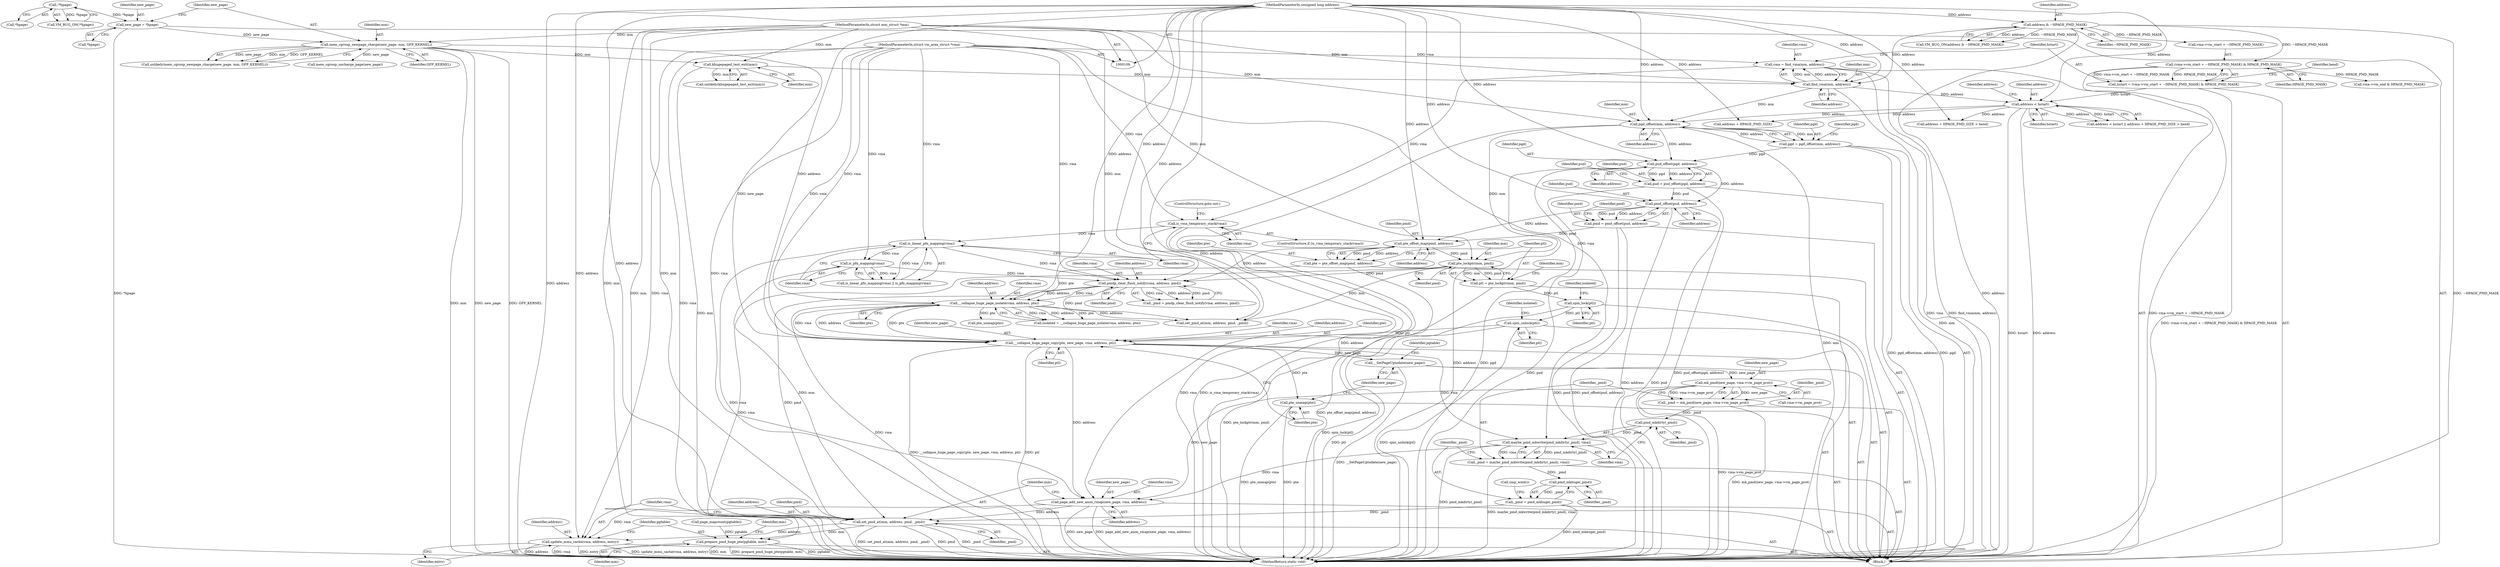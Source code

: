 digraph "0_linux_78f11a255749d09025f54d4e2df4fbcb031530e2@API" {
"1000353" [label="(Call,__collapse_huge_page_copy(pte, new_page, vma, address, ptl))"];
"1000311" [label="(Call,__collapse_huge_page_isolate(vma, address, pte))"];
"1000298" [label="(Call,pmdp_clear_flush_notify(vma, address, pmd))"];
"1000236" [label="(Call,is_linear_pfn_mapping(vma))"];
"1000231" [label="(Call,is_vma_temporary_stack(vma))"];
"1000167" [label="(Call,vma = find_vma(mm, address))"];
"1000169" [label="(Call,find_vma(mm, address))"];
"1000164" [label="(Call,khugepaged_test_exit(mm))"];
"1000141" [label="(Call,mem_cgroup_newpage_charge(new_page, mm, GFP_KERNEL))"];
"1000135" [label="(Call,new_page = *hpage)"];
"1000132" [label="(Call,!*hpage)"];
"1000110" [label="(MethodParameterIn,struct mm_struct *mm)"];
"1000128" [label="(Call,address & ~HPAGE_PMD_MASK)"];
"1000111" [label="(MethodParameterIn,unsigned long address)"];
"1000113" [label="(MethodParameterIn,struct vm_area_struct *vma)"];
"1000238" [label="(Call,is_pfn_mapping(vma))"];
"1000283" [label="(Call,pte_offset_map(pmd, address))"];
"1000262" [label="(Call,pmd = pmd_offset(pud, address))"];
"1000264" [label="(Call,pmd_offset(pud, address))"];
"1000251" [label="(Call,pud = pud_offset(pgd, address))"];
"1000253" [label="(Call,pud_offset(pgd, address))"];
"1000240" [label="(Call,pgd = pgd_offset(mm, address))"];
"1000242" [label="(Call,pgd_offset(mm, address))"];
"1000190" [label="(Call,address < hstart)"];
"1000172" [label="(Call,hstart = (vma->vm_start + ~HPAGE_PMD_MASK) & HPAGE_PMD_MASK)"];
"1000174" [label="(Call,(vma->vm_start + ~HPAGE_PMD_MASK) & HPAGE_PMD_MASK)"];
"1000288" [label="(Call,pte_lockptr(mm, pmd))"];
"1000281" [label="(Call,pte = pte_offset_map(pmd, address))"];
"1000315" [label="(Call,spin_unlock(ptl))"];
"1000307" [label="(Call,spin_lock(ptl))"];
"1000286" [label="(Call,ptl = pte_lockptr(mm, pmd))"];
"1000359" [label="(Call,pte_unmap(pte))"];
"1000361" [label="(Call,__SetPageUptodate(new_page))"];
"1000379" [label="(Call,mk_pmd(new_page, vma->vm_page_prot))"];
"1000377" [label="(Call,_pmd = mk_pmd(new_page, vma->vm_page_prot))"];
"1000387" [label="(Call,pmd_mkdirty(_pmd))"];
"1000386" [label="(Call,maybe_pmd_mkwrite(pmd_mkdirty(_pmd), vma))"];
"1000384" [label="(Call,_pmd = maybe_pmd_mkwrite(pmd_mkdirty(_pmd), vma))"];
"1000392" [label="(Call,pmd_mkhuge(_pmd))"];
"1000390" [label="(Call,_pmd = pmd_mkhuge(_pmd))"];
"1000409" [label="(Call,set_pmd_at(mm, address, pmd, _pmd))"];
"1000414" [label="(Call,update_mmu_cache(vma, address, entry))"];
"1000418" [label="(Call,prepare_pmd_huge_pte(pgtable, mm))"];
"1000405" [label="(Call,page_add_new_anon_rmap(new_page, vma, address))"];
"1000241" [label="(Identifier,pgd)"];
"1000243" [label="(Identifier,mm)"];
"1000254" [label="(Identifier,pgd)"];
"1000231" [label="(Call,is_vma_temporary_stack(vma))"];
"1000355" [label="(Identifier,new_page)"];
"1000170" [label="(Identifier,mm)"];
"1000284" [label="(Identifier,pmd)"];
"1000314" [label="(Identifier,pte)"];
"1000322" [label="(Call,pte_unmap(pte))"];
"1000266" [label="(Identifier,address)"];
"1000249" [label="(Identifier,pgd)"];
"1000262" [label="(Call,pmd = pmd_offset(pud, address))"];
"1000133" [label="(Call,*hpage)"];
"1000283" [label="(Call,pte_offset_map(pmd, address))"];
"1000171" [label="(Identifier,address)"];
"1000413" [label="(Identifier,_pmd)"];
"1000137" [label="(Call,*hpage)"];
"1000129" [label="(Identifier,address)"];
"1000289" [label="(Identifier,mm)"];
"1000410" [label="(Identifier,mm)"];
"1000132" [label="(Call,!*hpage)"];
"1000309" [label="(Call,isolated = __collapse_huge_page_isolate(vma, address, pte))"];
"1000127" [label="(Call,VM_BUG_ON(address & ~HPAGE_PMD_MASK))"];
"1000356" [label="(Identifier,vma)"];
"1000316" [label="(Identifier,ptl)"];
"1000311" [label="(Call,__collapse_huge_page_isolate(vma, address, pte))"];
"1000381" [label="(Call,vma->vm_page_prot)"];
"1000377" [label="(Call,_pmd = mk_pmd(new_page, vma->vm_page_prot))"];
"1000394" [label="(Call,smp_wmb())"];
"1000242" [label="(Call,pgd_offset(mm, address))"];
"1000230" [label="(ControlStructure,if (is_vma_temporary_stack(vma)))"];
"1000310" [label="(Identifier,isolated)"];
"1000195" [label="(Identifier,address)"];
"1000393" [label="(Identifier,_pmd)"];
"1000180" [label="(Identifier,HPAGE_PMD_MASK)"];
"1000144" [label="(Identifier,GFP_KERNEL)"];
"1000173" [label="(Identifier,hstart)"];
"1000128" [label="(Call,address & ~HPAGE_PMD_MASK)"];
"1000407" [label="(Identifier,vma)"];
"1000419" [label="(Identifier,pgtable)"];
"1000313" [label="(Identifier,address)"];
"1000287" [label="(Identifier,ptl)"];
"1000244" [label="(Identifier,address)"];
"1000131" [label="(Call,VM_BUG_ON(!*hpage))"];
"1000264" [label="(Call,pmd_offset(pud, address))"];
"1000190" [label="(Call,address < hstart)"];
"1000334" [label="(Call,set_pmd_at(mm, address, pmd, _pmd))"];
"1000358" [label="(Identifier,ptl)"];
"1000406" [label="(Identifier,new_page)"];
"1000143" [label="(Identifier,mm)"];
"1000308" [label="(Identifier,ptl)"];
"1000130" [label="(Identifier,~HPAGE_PMD_MASK)"];
"1000285" [label="(Identifier,address)"];
"1000238" [label="(Call,is_pfn_mapping(vma))"];
"1000175" [label="(Call,vma->vm_start + ~HPAGE_PMD_MASK)"];
"1000141" [label="(Call,mem_cgroup_newpage_charge(new_page, mm, GFP_KERNEL))"];
"1000172" [label="(Call,hstart = (vma->vm_start + ~HPAGE_PMD_MASK) & HPAGE_PMD_MASK)"];
"1000191" [label="(Identifier,address)"];
"1000301" [label="(Identifier,pmd)"];
"1000140" [label="(Call,unlikely(mem_cgroup_newpage_charge(new_page, mm, GFP_KERNEL)))"];
"1000389" [label="(Identifier,vma)"];
"1000260" [label="(Identifier,pud)"];
"1000392" [label="(Call,pmd_mkhuge(_pmd))"];
"1000288" [label="(Call,pte_lockptr(mm, pmd))"];
"1000232" [label="(Identifier,vma)"];
"1000380" [label="(Identifier,new_page)"];
"1000183" [label="(Call,vma->vm_end & HPAGE_PMD_MASK)"];
"1000174" [label="(Call,(vma->vm_start + ~HPAGE_PMD_MASK) & HPAGE_PMD_MASK)"];
"1000251" [label="(Call,pud = pud_offset(pgd, address))"];
"1000414" [label="(Call,update_mmu_cache(vma, address, entry))"];
"1000307" [label="(Call,spin_lock(ptl))"];
"1000233" [label="(ControlStructure,goto out;)"];
"1000192" [label="(Identifier,hstart)"];
"1000444" [label="(Call,mem_cgroup_uncharge_page(new_page))"];
"1000385" [label="(Identifier,_pmd)"];
"1000418" [label="(Call,prepare_pmd_huge_pte(pgtable, mm))"];
"1000364" [label="(Identifier,pgtable)"];
"1000315" [label="(Call,spin_unlock(ptl))"];
"1000110" [label="(MethodParameterIn,struct mm_struct *mm)"];
"1000193" [label="(Call,address + HPAGE_PMD_SIZE > hend)"];
"1000362" [label="(Identifier,new_page)"];
"1000379" [label="(Call,mk_pmd(new_page, vma->vm_page_prot))"];
"1000411" [label="(Identifier,address)"];
"1000391" [label="(Identifier,_pmd)"];
"1000167" [label="(Call,vma = find_vma(mm, address))"];
"1000412" [label="(Identifier,pmd)"];
"1000360" [label="(Identifier,pte)"];
"1000265" [label="(Identifier,pud)"];
"1000417" [label="(Identifier,entry)"];
"1000420" [label="(Identifier,mm)"];
"1000423" [label="(Identifier,mm)"];
"1000384" [label="(Call,_pmd = maybe_pmd_mkwrite(pmd_mkdirty(_pmd), vma))"];
"1000135" [label="(Call,new_page = *hpage)"];
"1000239" [label="(Identifier,vma)"];
"1000189" [label="(Call,address < hstart || address + HPAGE_PMD_SIZE > hend)"];
"1000168" [label="(Identifier,vma)"];
"1000390" [label="(Call,_pmd = pmd_mkhuge(_pmd))"];
"1000182" [label="(Identifier,hend)"];
"1000272" [label="(Identifier,pmd)"];
"1000298" [label="(Call,pmdp_clear_flush_notify(vma, address, pmd))"];
"1000290" [label="(Identifier,pmd)"];
"1000300" [label="(Identifier,address)"];
"1000165" [label="(Identifier,mm)"];
"1000281" [label="(Call,pte = pte_offset_map(pmd, address))"];
"1000164" [label="(Call,khugepaged_test_exit(mm))"];
"1000357" [label="(Identifier,address)"];
"1000299" [label="(Identifier,vma)"];
"1000237" [label="(Identifier,vma)"];
"1000169" [label="(Call,find_vma(mm, address))"];
"1000113" [label="(MethodParameterIn,struct vm_area_struct *vma)"];
"1000296" [label="(Call,_pmd = pmdp_clear_flush_notify(vma, address, pmd))"];
"1000235" [label="(Call,is_linear_pfn_mapping(vma) || is_pfn_mapping(vma))"];
"1000263" [label="(Identifier,pmd)"];
"1000388" [label="(Identifier,_pmd)"];
"1000194" [label="(Call,address + HPAGE_PMD_SIZE)"];
"1000415" [label="(Identifier,vma)"];
"1000111" [label="(MethodParameterIn,unsigned long address)"];
"1000387" [label="(Call,pmd_mkdirty(_pmd))"];
"1000286" [label="(Call,ptl = pte_lockptr(mm, pmd))"];
"1000386" [label="(Call,maybe_pmd_mkwrite(pmd_mkdirty(_pmd), vma))"];
"1000252" [label="(Identifier,pud)"];
"1000361" [label="(Call,__SetPageUptodate(new_page))"];
"1000408" [label="(Identifier,address)"];
"1000354" [label="(Identifier,pte)"];
"1000294" [label="(Identifier,mm)"];
"1000136" [label="(Identifier,new_page)"];
"1000253" [label="(Call,pud_offset(pgd, address))"];
"1000374" [label="(Call,page_mapcount(pgtable))"];
"1000236" [label="(Call,is_linear_pfn_mapping(vma))"];
"1000115" [label="(Block,)"];
"1000240" [label="(Call,pgd = pgd_offset(mm, address))"];
"1000449" [label="(MethodReturn,static void)"];
"1000312" [label="(Identifier,vma)"];
"1000416" [label="(Identifier,address)"];
"1000142" [label="(Identifier,new_page)"];
"1000282" [label="(Identifier,pte)"];
"1000359" [label="(Call,pte_unmap(pte))"];
"1000353" [label="(Call,__collapse_huge_page_copy(pte, new_page, vma, address, ptl))"];
"1000378" [label="(Identifier,_pmd)"];
"1000409" [label="(Call,set_pmd_at(mm, address, pmd, _pmd))"];
"1000405" [label="(Call,page_add_new_anon_rmap(new_page, vma, address))"];
"1000320" [label="(Identifier,isolated)"];
"1000255" [label="(Identifier,address)"];
"1000163" [label="(Call,unlikely(khugepaged_test_exit(mm)))"];
"1000353" -> "1000115"  [label="AST: "];
"1000353" -> "1000358"  [label="CFG: "];
"1000354" -> "1000353"  [label="AST: "];
"1000355" -> "1000353"  [label="AST: "];
"1000356" -> "1000353"  [label="AST: "];
"1000357" -> "1000353"  [label="AST: "];
"1000358" -> "1000353"  [label="AST: "];
"1000360" -> "1000353"  [label="CFG: "];
"1000353" -> "1000449"  [label="DDG: __collapse_huge_page_copy(pte, new_page, vma, address, ptl)"];
"1000353" -> "1000449"  [label="DDG: ptl"];
"1000311" -> "1000353"  [label="DDG: pte"];
"1000311" -> "1000353"  [label="DDG: vma"];
"1000311" -> "1000353"  [label="DDG: address"];
"1000141" -> "1000353"  [label="DDG: new_page"];
"1000113" -> "1000353"  [label="DDG: vma"];
"1000111" -> "1000353"  [label="DDG: address"];
"1000315" -> "1000353"  [label="DDG: ptl"];
"1000353" -> "1000359"  [label="DDG: pte"];
"1000353" -> "1000361"  [label="DDG: new_page"];
"1000353" -> "1000386"  [label="DDG: vma"];
"1000353" -> "1000405"  [label="DDG: address"];
"1000311" -> "1000309"  [label="AST: "];
"1000311" -> "1000314"  [label="CFG: "];
"1000312" -> "1000311"  [label="AST: "];
"1000313" -> "1000311"  [label="AST: "];
"1000314" -> "1000311"  [label="AST: "];
"1000309" -> "1000311"  [label="CFG: "];
"1000311" -> "1000449"  [label="DDG: vma"];
"1000311" -> "1000309"  [label="DDG: vma"];
"1000311" -> "1000309"  [label="DDG: address"];
"1000311" -> "1000309"  [label="DDG: pte"];
"1000298" -> "1000311"  [label="DDG: vma"];
"1000298" -> "1000311"  [label="DDG: address"];
"1000113" -> "1000311"  [label="DDG: vma"];
"1000111" -> "1000311"  [label="DDG: address"];
"1000281" -> "1000311"  [label="DDG: pte"];
"1000311" -> "1000322"  [label="DDG: pte"];
"1000311" -> "1000334"  [label="DDG: address"];
"1000298" -> "1000296"  [label="AST: "];
"1000298" -> "1000301"  [label="CFG: "];
"1000299" -> "1000298"  [label="AST: "];
"1000300" -> "1000298"  [label="AST: "];
"1000301" -> "1000298"  [label="AST: "];
"1000296" -> "1000298"  [label="CFG: "];
"1000298" -> "1000296"  [label="DDG: vma"];
"1000298" -> "1000296"  [label="DDG: address"];
"1000298" -> "1000296"  [label="DDG: pmd"];
"1000236" -> "1000298"  [label="DDG: vma"];
"1000238" -> "1000298"  [label="DDG: vma"];
"1000113" -> "1000298"  [label="DDG: vma"];
"1000283" -> "1000298"  [label="DDG: address"];
"1000111" -> "1000298"  [label="DDG: address"];
"1000288" -> "1000298"  [label="DDG: pmd"];
"1000298" -> "1000334"  [label="DDG: pmd"];
"1000298" -> "1000409"  [label="DDG: pmd"];
"1000236" -> "1000235"  [label="AST: "];
"1000236" -> "1000237"  [label="CFG: "];
"1000237" -> "1000236"  [label="AST: "];
"1000239" -> "1000236"  [label="CFG: "];
"1000235" -> "1000236"  [label="CFG: "];
"1000236" -> "1000449"  [label="DDG: vma"];
"1000236" -> "1000235"  [label="DDG: vma"];
"1000231" -> "1000236"  [label="DDG: vma"];
"1000113" -> "1000236"  [label="DDG: vma"];
"1000236" -> "1000238"  [label="DDG: vma"];
"1000231" -> "1000230"  [label="AST: "];
"1000231" -> "1000232"  [label="CFG: "];
"1000232" -> "1000231"  [label="AST: "];
"1000233" -> "1000231"  [label="CFG: "];
"1000237" -> "1000231"  [label="CFG: "];
"1000231" -> "1000449"  [label="DDG: is_vma_temporary_stack(vma)"];
"1000231" -> "1000449"  [label="DDG: vma"];
"1000167" -> "1000231"  [label="DDG: vma"];
"1000113" -> "1000231"  [label="DDG: vma"];
"1000167" -> "1000115"  [label="AST: "];
"1000167" -> "1000169"  [label="CFG: "];
"1000168" -> "1000167"  [label="AST: "];
"1000169" -> "1000167"  [label="AST: "];
"1000173" -> "1000167"  [label="CFG: "];
"1000167" -> "1000449"  [label="DDG: vma"];
"1000167" -> "1000449"  [label="DDG: find_vma(mm, address)"];
"1000169" -> "1000167"  [label="DDG: mm"];
"1000169" -> "1000167"  [label="DDG: address"];
"1000113" -> "1000167"  [label="DDG: vma"];
"1000169" -> "1000171"  [label="CFG: "];
"1000170" -> "1000169"  [label="AST: "];
"1000171" -> "1000169"  [label="AST: "];
"1000169" -> "1000449"  [label="DDG: mm"];
"1000164" -> "1000169"  [label="DDG: mm"];
"1000110" -> "1000169"  [label="DDG: mm"];
"1000128" -> "1000169"  [label="DDG: address"];
"1000111" -> "1000169"  [label="DDG: address"];
"1000169" -> "1000190"  [label="DDG: address"];
"1000169" -> "1000242"  [label="DDG: mm"];
"1000164" -> "1000163"  [label="AST: "];
"1000164" -> "1000165"  [label="CFG: "];
"1000165" -> "1000164"  [label="AST: "];
"1000163" -> "1000164"  [label="CFG: "];
"1000164" -> "1000449"  [label="DDG: mm"];
"1000164" -> "1000163"  [label="DDG: mm"];
"1000141" -> "1000164"  [label="DDG: mm"];
"1000110" -> "1000164"  [label="DDG: mm"];
"1000141" -> "1000140"  [label="AST: "];
"1000141" -> "1000144"  [label="CFG: "];
"1000142" -> "1000141"  [label="AST: "];
"1000143" -> "1000141"  [label="AST: "];
"1000144" -> "1000141"  [label="AST: "];
"1000140" -> "1000141"  [label="CFG: "];
"1000141" -> "1000449"  [label="DDG: new_page"];
"1000141" -> "1000449"  [label="DDG: GFP_KERNEL"];
"1000141" -> "1000449"  [label="DDG: mm"];
"1000141" -> "1000140"  [label="DDG: new_page"];
"1000141" -> "1000140"  [label="DDG: mm"];
"1000141" -> "1000140"  [label="DDG: GFP_KERNEL"];
"1000135" -> "1000141"  [label="DDG: new_page"];
"1000110" -> "1000141"  [label="DDG: mm"];
"1000141" -> "1000444"  [label="DDG: new_page"];
"1000135" -> "1000115"  [label="AST: "];
"1000135" -> "1000137"  [label="CFG: "];
"1000136" -> "1000135"  [label="AST: "];
"1000137" -> "1000135"  [label="AST: "];
"1000142" -> "1000135"  [label="CFG: "];
"1000135" -> "1000449"  [label="DDG: *hpage"];
"1000132" -> "1000135"  [label="DDG: *hpage"];
"1000132" -> "1000131"  [label="AST: "];
"1000132" -> "1000133"  [label="CFG: "];
"1000133" -> "1000132"  [label="AST: "];
"1000131" -> "1000132"  [label="CFG: "];
"1000132" -> "1000131"  [label="DDG: *hpage"];
"1000110" -> "1000109"  [label="AST: "];
"1000110" -> "1000449"  [label="DDG: mm"];
"1000110" -> "1000242"  [label="DDG: mm"];
"1000110" -> "1000288"  [label="DDG: mm"];
"1000110" -> "1000334"  [label="DDG: mm"];
"1000110" -> "1000409"  [label="DDG: mm"];
"1000110" -> "1000418"  [label="DDG: mm"];
"1000128" -> "1000127"  [label="AST: "];
"1000128" -> "1000130"  [label="CFG: "];
"1000129" -> "1000128"  [label="AST: "];
"1000130" -> "1000128"  [label="AST: "];
"1000127" -> "1000128"  [label="CFG: "];
"1000128" -> "1000449"  [label="DDG: ~HPAGE_PMD_MASK"];
"1000128" -> "1000449"  [label="DDG: address"];
"1000128" -> "1000127"  [label="DDG: address"];
"1000128" -> "1000127"  [label="DDG: ~HPAGE_PMD_MASK"];
"1000111" -> "1000128"  [label="DDG: address"];
"1000128" -> "1000174"  [label="DDG: ~HPAGE_PMD_MASK"];
"1000128" -> "1000175"  [label="DDG: ~HPAGE_PMD_MASK"];
"1000111" -> "1000109"  [label="AST: "];
"1000111" -> "1000449"  [label="DDG: address"];
"1000111" -> "1000190"  [label="DDG: address"];
"1000111" -> "1000193"  [label="DDG: address"];
"1000111" -> "1000194"  [label="DDG: address"];
"1000111" -> "1000242"  [label="DDG: address"];
"1000111" -> "1000253"  [label="DDG: address"];
"1000111" -> "1000264"  [label="DDG: address"];
"1000111" -> "1000283"  [label="DDG: address"];
"1000111" -> "1000334"  [label="DDG: address"];
"1000111" -> "1000405"  [label="DDG: address"];
"1000111" -> "1000409"  [label="DDG: address"];
"1000111" -> "1000414"  [label="DDG: address"];
"1000113" -> "1000109"  [label="AST: "];
"1000113" -> "1000449"  [label="DDG: vma"];
"1000113" -> "1000238"  [label="DDG: vma"];
"1000113" -> "1000386"  [label="DDG: vma"];
"1000113" -> "1000405"  [label="DDG: vma"];
"1000113" -> "1000414"  [label="DDG: vma"];
"1000238" -> "1000235"  [label="AST: "];
"1000238" -> "1000239"  [label="CFG: "];
"1000239" -> "1000238"  [label="AST: "];
"1000235" -> "1000238"  [label="CFG: "];
"1000238" -> "1000449"  [label="DDG: vma"];
"1000238" -> "1000235"  [label="DDG: vma"];
"1000283" -> "1000281"  [label="AST: "];
"1000283" -> "1000285"  [label="CFG: "];
"1000284" -> "1000283"  [label="AST: "];
"1000285" -> "1000283"  [label="AST: "];
"1000281" -> "1000283"  [label="CFG: "];
"1000283" -> "1000281"  [label="DDG: pmd"];
"1000283" -> "1000281"  [label="DDG: address"];
"1000262" -> "1000283"  [label="DDG: pmd"];
"1000264" -> "1000283"  [label="DDG: address"];
"1000283" -> "1000288"  [label="DDG: pmd"];
"1000262" -> "1000115"  [label="AST: "];
"1000262" -> "1000264"  [label="CFG: "];
"1000263" -> "1000262"  [label="AST: "];
"1000264" -> "1000262"  [label="AST: "];
"1000272" -> "1000262"  [label="CFG: "];
"1000262" -> "1000449"  [label="DDG: pmd_offset(pud, address)"];
"1000262" -> "1000449"  [label="DDG: pmd"];
"1000264" -> "1000262"  [label="DDG: pud"];
"1000264" -> "1000262"  [label="DDG: address"];
"1000264" -> "1000266"  [label="CFG: "];
"1000265" -> "1000264"  [label="AST: "];
"1000266" -> "1000264"  [label="AST: "];
"1000264" -> "1000449"  [label="DDG: pud"];
"1000264" -> "1000449"  [label="DDG: address"];
"1000251" -> "1000264"  [label="DDG: pud"];
"1000253" -> "1000264"  [label="DDG: address"];
"1000251" -> "1000115"  [label="AST: "];
"1000251" -> "1000253"  [label="CFG: "];
"1000252" -> "1000251"  [label="AST: "];
"1000253" -> "1000251"  [label="AST: "];
"1000260" -> "1000251"  [label="CFG: "];
"1000251" -> "1000449"  [label="DDG: pud_offset(pgd, address)"];
"1000251" -> "1000449"  [label="DDG: pud"];
"1000253" -> "1000251"  [label="DDG: pgd"];
"1000253" -> "1000251"  [label="DDG: address"];
"1000253" -> "1000255"  [label="CFG: "];
"1000254" -> "1000253"  [label="AST: "];
"1000255" -> "1000253"  [label="AST: "];
"1000253" -> "1000449"  [label="DDG: address"];
"1000253" -> "1000449"  [label="DDG: pgd"];
"1000240" -> "1000253"  [label="DDG: pgd"];
"1000242" -> "1000253"  [label="DDG: address"];
"1000240" -> "1000115"  [label="AST: "];
"1000240" -> "1000242"  [label="CFG: "];
"1000241" -> "1000240"  [label="AST: "];
"1000242" -> "1000240"  [label="AST: "];
"1000249" -> "1000240"  [label="CFG: "];
"1000240" -> "1000449"  [label="DDG: pgd_offset(mm, address)"];
"1000240" -> "1000449"  [label="DDG: pgd"];
"1000242" -> "1000240"  [label="DDG: mm"];
"1000242" -> "1000240"  [label="DDG: address"];
"1000242" -> "1000244"  [label="CFG: "];
"1000243" -> "1000242"  [label="AST: "];
"1000244" -> "1000242"  [label="AST: "];
"1000242" -> "1000449"  [label="DDG: address"];
"1000242" -> "1000449"  [label="DDG: mm"];
"1000190" -> "1000242"  [label="DDG: address"];
"1000242" -> "1000288"  [label="DDG: mm"];
"1000190" -> "1000189"  [label="AST: "];
"1000190" -> "1000192"  [label="CFG: "];
"1000191" -> "1000190"  [label="AST: "];
"1000192" -> "1000190"  [label="AST: "];
"1000195" -> "1000190"  [label="CFG: "];
"1000189" -> "1000190"  [label="CFG: "];
"1000190" -> "1000449"  [label="DDG: address"];
"1000190" -> "1000449"  [label="DDG: hstart"];
"1000190" -> "1000189"  [label="DDG: address"];
"1000190" -> "1000189"  [label="DDG: hstart"];
"1000172" -> "1000190"  [label="DDG: hstart"];
"1000190" -> "1000193"  [label="DDG: address"];
"1000190" -> "1000194"  [label="DDG: address"];
"1000172" -> "1000115"  [label="AST: "];
"1000172" -> "1000174"  [label="CFG: "];
"1000173" -> "1000172"  [label="AST: "];
"1000174" -> "1000172"  [label="AST: "];
"1000182" -> "1000172"  [label="CFG: "];
"1000172" -> "1000449"  [label="DDG: (vma->vm_start + ~HPAGE_PMD_MASK) & HPAGE_PMD_MASK"];
"1000174" -> "1000172"  [label="DDG: vma->vm_start + ~HPAGE_PMD_MASK"];
"1000174" -> "1000172"  [label="DDG: HPAGE_PMD_MASK"];
"1000174" -> "1000180"  [label="CFG: "];
"1000175" -> "1000174"  [label="AST: "];
"1000180" -> "1000174"  [label="AST: "];
"1000174" -> "1000449"  [label="DDG: vma->vm_start + ~HPAGE_PMD_MASK"];
"1000174" -> "1000183"  [label="DDG: HPAGE_PMD_MASK"];
"1000288" -> "1000286"  [label="AST: "];
"1000288" -> "1000290"  [label="CFG: "];
"1000289" -> "1000288"  [label="AST: "];
"1000290" -> "1000288"  [label="AST: "];
"1000286" -> "1000288"  [label="CFG: "];
"1000288" -> "1000286"  [label="DDG: mm"];
"1000288" -> "1000286"  [label="DDG: pmd"];
"1000288" -> "1000334"  [label="DDG: mm"];
"1000288" -> "1000409"  [label="DDG: mm"];
"1000281" -> "1000115"  [label="AST: "];
"1000282" -> "1000281"  [label="AST: "];
"1000287" -> "1000281"  [label="CFG: "];
"1000281" -> "1000449"  [label="DDG: pte_offset_map(pmd, address)"];
"1000315" -> "1000115"  [label="AST: "];
"1000315" -> "1000316"  [label="CFG: "];
"1000316" -> "1000315"  [label="AST: "];
"1000320" -> "1000315"  [label="CFG: "];
"1000315" -> "1000449"  [label="DDG: spin_unlock(ptl)"];
"1000315" -> "1000449"  [label="DDG: ptl"];
"1000307" -> "1000315"  [label="DDG: ptl"];
"1000307" -> "1000115"  [label="AST: "];
"1000307" -> "1000308"  [label="CFG: "];
"1000308" -> "1000307"  [label="AST: "];
"1000310" -> "1000307"  [label="CFG: "];
"1000307" -> "1000449"  [label="DDG: spin_lock(ptl)"];
"1000286" -> "1000307"  [label="DDG: ptl"];
"1000286" -> "1000115"  [label="AST: "];
"1000287" -> "1000286"  [label="AST: "];
"1000294" -> "1000286"  [label="CFG: "];
"1000286" -> "1000449"  [label="DDG: pte_lockptr(mm, pmd)"];
"1000359" -> "1000115"  [label="AST: "];
"1000359" -> "1000360"  [label="CFG: "];
"1000360" -> "1000359"  [label="AST: "];
"1000362" -> "1000359"  [label="CFG: "];
"1000359" -> "1000449"  [label="DDG: pte"];
"1000359" -> "1000449"  [label="DDG: pte_unmap(pte)"];
"1000361" -> "1000115"  [label="AST: "];
"1000361" -> "1000362"  [label="CFG: "];
"1000362" -> "1000361"  [label="AST: "];
"1000364" -> "1000361"  [label="CFG: "];
"1000361" -> "1000449"  [label="DDG: __SetPageUptodate(new_page)"];
"1000361" -> "1000379"  [label="DDG: new_page"];
"1000379" -> "1000377"  [label="AST: "];
"1000379" -> "1000381"  [label="CFG: "];
"1000380" -> "1000379"  [label="AST: "];
"1000381" -> "1000379"  [label="AST: "];
"1000377" -> "1000379"  [label="CFG: "];
"1000379" -> "1000449"  [label="DDG: vma->vm_page_prot"];
"1000379" -> "1000377"  [label="DDG: new_page"];
"1000379" -> "1000377"  [label="DDG: vma->vm_page_prot"];
"1000379" -> "1000405"  [label="DDG: new_page"];
"1000377" -> "1000115"  [label="AST: "];
"1000378" -> "1000377"  [label="AST: "];
"1000385" -> "1000377"  [label="CFG: "];
"1000377" -> "1000449"  [label="DDG: mk_pmd(new_page, vma->vm_page_prot)"];
"1000377" -> "1000387"  [label="DDG: _pmd"];
"1000387" -> "1000386"  [label="AST: "];
"1000387" -> "1000388"  [label="CFG: "];
"1000388" -> "1000387"  [label="AST: "];
"1000389" -> "1000387"  [label="CFG: "];
"1000387" -> "1000386"  [label="DDG: _pmd"];
"1000386" -> "1000384"  [label="AST: "];
"1000386" -> "1000389"  [label="CFG: "];
"1000389" -> "1000386"  [label="AST: "];
"1000384" -> "1000386"  [label="CFG: "];
"1000386" -> "1000449"  [label="DDG: pmd_mkdirty(_pmd)"];
"1000386" -> "1000384"  [label="DDG: pmd_mkdirty(_pmd)"];
"1000386" -> "1000384"  [label="DDG: vma"];
"1000386" -> "1000405"  [label="DDG: vma"];
"1000384" -> "1000115"  [label="AST: "];
"1000385" -> "1000384"  [label="AST: "];
"1000391" -> "1000384"  [label="CFG: "];
"1000384" -> "1000449"  [label="DDG: maybe_pmd_mkwrite(pmd_mkdirty(_pmd), vma)"];
"1000384" -> "1000392"  [label="DDG: _pmd"];
"1000392" -> "1000390"  [label="AST: "];
"1000392" -> "1000393"  [label="CFG: "];
"1000393" -> "1000392"  [label="AST: "];
"1000390" -> "1000392"  [label="CFG: "];
"1000392" -> "1000390"  [label="DDG: _pmd"];
"1000390" -> "1000115"  [label="AST: "];
"1000391" -> "1000390"  [label="AST: "];
"1000394" -> "1000390"  [label="CFG: "];
"1000390" -> "1000449"  [label="DDG: pmd_mkhuge(_pmd)"];
"1000390" -> "1000409"  [label="DDG: _pmd"];
"1000409" -> "1000115"  [label="AST: "];
"1000409" -> "1000413"  [label="CFG: "];
"1000410" -> "1000409"  [label="AST: "];
"1000411" -> "1000409"  [label="AST: "];
"1000412" -> "1000409"  [label="AST: "];
"1000413" -> "1000409"  [label="AST: "];
"1000415" -> "1000409"  [label="CFG: "];
"1000409" -> "1000449"  [label="DDG: set_pmd_at(mm, address, pmd, _pmd)"];
"1000409" -> "1000449"  [label="DDG: pmd"];
"1000409" -> "1000449"  [label="DDG: _pmd"];
"1000405" -> "1000409"  [label="DDG: address"];
"1000409" -> "1000414"  [label="DDG: address"];
"1000409" -> "1000418"  [label="DDG: mm"];
"1000414" -> "1000115"  [label="AST: "];
"1000414" -> "1000417"  [label="CFG: "];
"1000415" -> "1000414"  [label="AST: "];
"1000416" -> "1000414"  [label="AST: "];
"1000417" -> "1000414"  [label="AST: "];
"1000419" -> "1000414"  [label="CFG: "];
"1000414" -> "1000449"  [label="DDG: update_mmu_cache(vma, address, entry)"];
"1000414" -> "1000449"  [label="DDG: address"];
"1000414" -> "1000449"  [label="DDG: vma"];
"1000414" -> "1000449"  [label="DDG: entry"];
"1000405" -> "1000414"  [label="DDG: vma"];
"1000418" -> "1000115"  [label="AST: "];
"1000418" -> "1000420"  [label="CFG: "];
"1000419" -> "1000418"  [label="AST: "];
"1000420" -> "1000418"  [label="AST: "];
"1000423" -> "1000418"  [label="CFG: "];
"1000418" -> "1000449"  [label="DDG: mm"];
"1000418" -> "1000449"  [label="DDG: prepare_pmd_huge_pte(pgtable, mm)"];
"1000418" -> "1000449"  [label="DDG: pgtable"];
"1000374" -> "1000418"  [label="DDG: pgtable"];
"1000405" -> "1000115"  [label="AST: "];
"1000405" -> "1000408"  [label="CFG: "];
"1000406" -> "1000405"  [label="AST: "];
"1000407" -> "1000405"  [label="AST: "];
"1000408" -> "1000405"  [label="AST: "];
"1000410" -> "1000405"  [label="CFG: "];
"1000405" -> "1000449"  [label="DDG: page_add_new_anon_rmap(new_page, vma, address)"];
"1000405" -> "1000449"  [label="DDG: new_page"];
}
